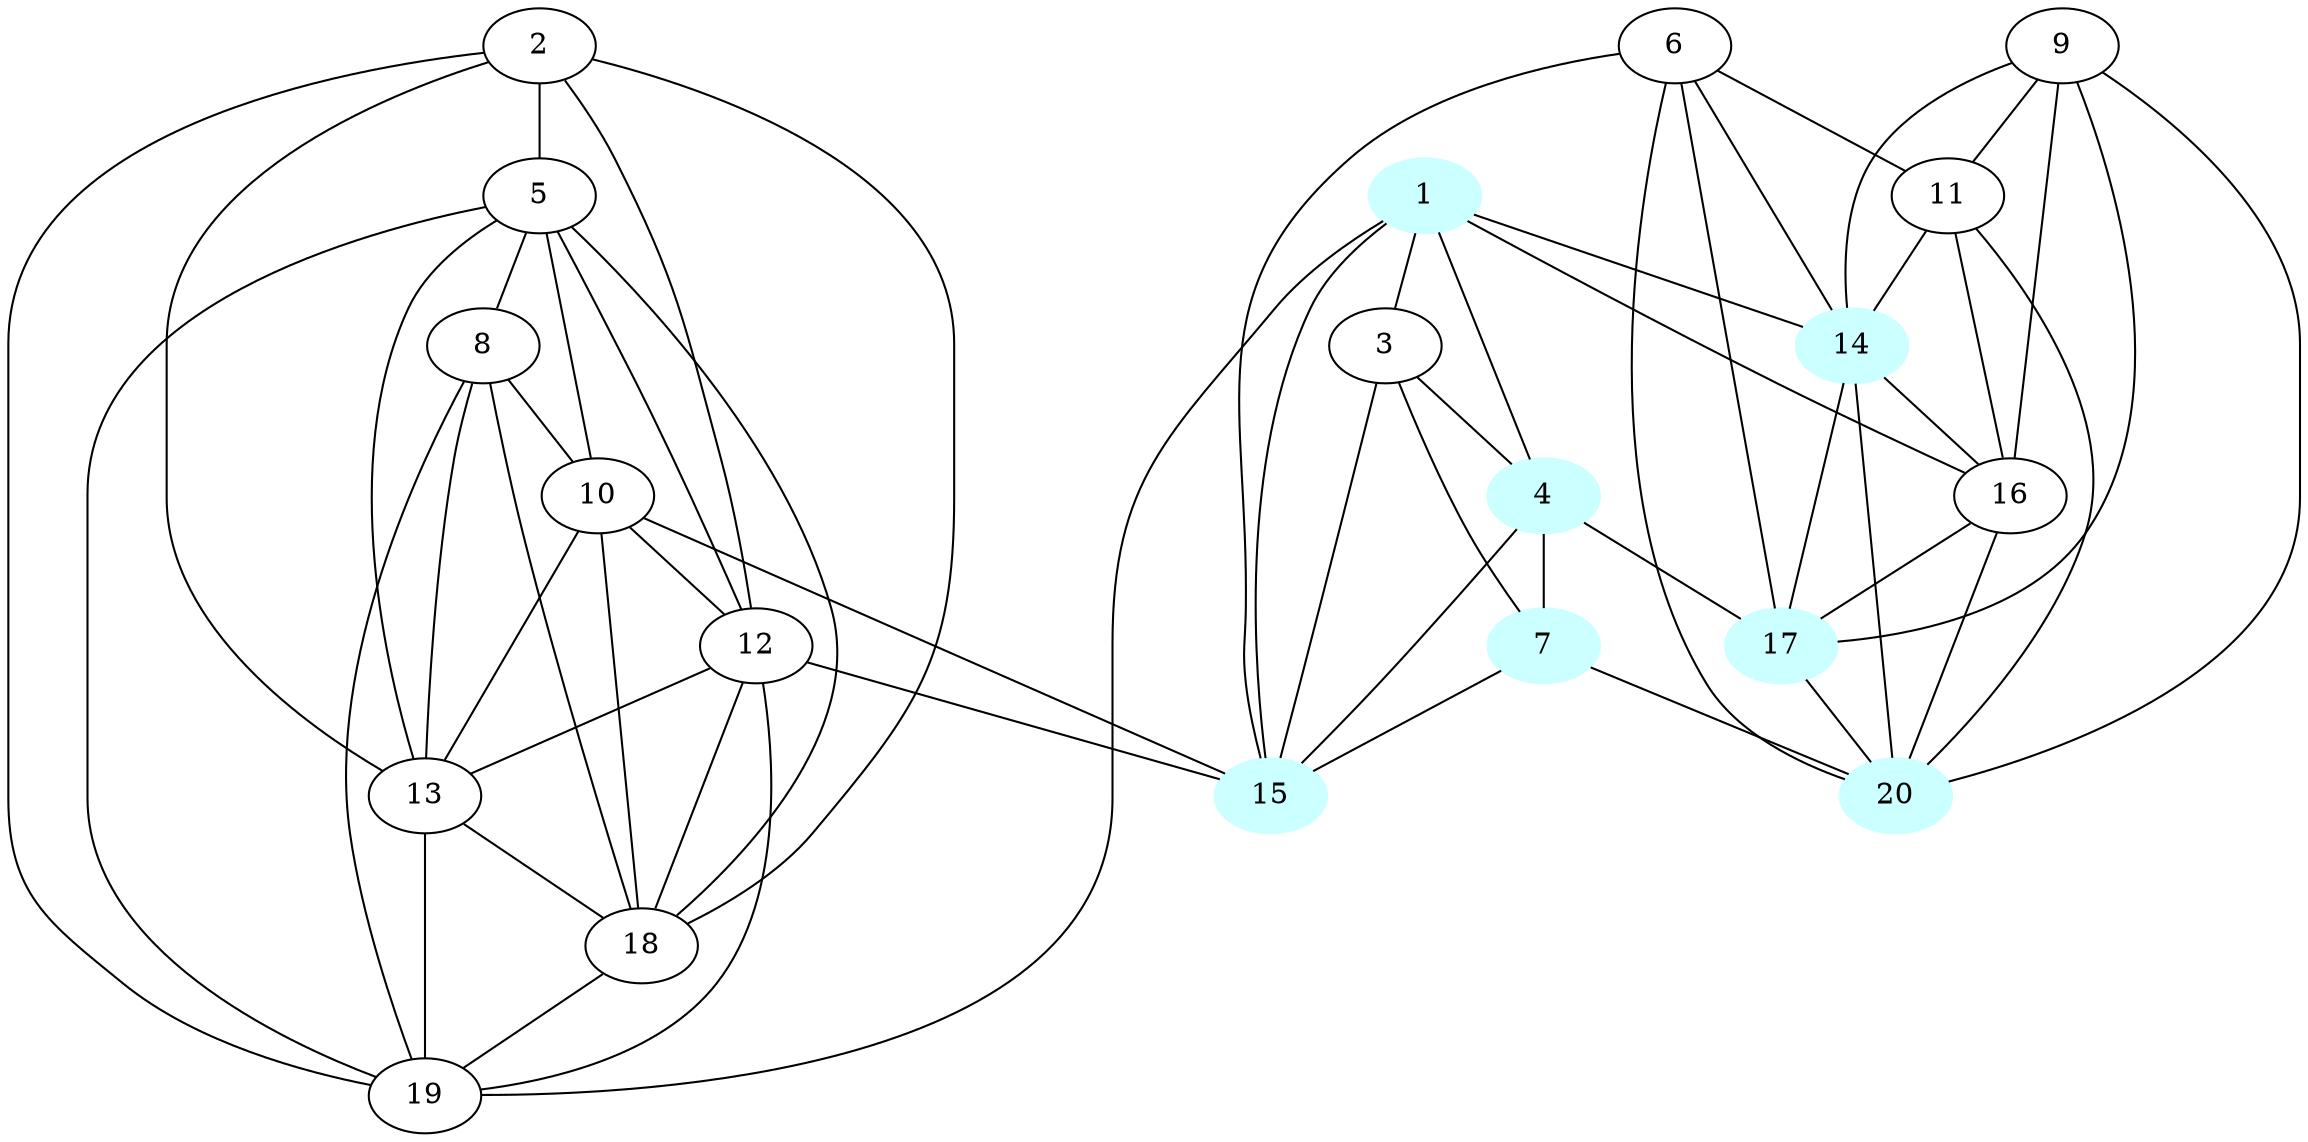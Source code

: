 graph G {
    1 [style=filled, color="#CCFFFF"];
    4 [style=filled, color="#CCFFFF"];
    7 [style=filled, color="#CCFFFF"];
    14 [style=filled, color="#CCFFFF"];
    15 [style=filled, color="#CCFFFF"];
    17 [style=filled, color="#CCFFFF"];
    20 [style=filled, color="#CCFFFF"];
    1 -- 3 [len= 2]
    1 -- 4 [len= 2]
    1 -- 14 [len= 2]
    1 -- 15 [len= 2]
    1 -- 16 [len= 2]
    1 -- 19 [len= 2]
    2 -- 5 [len= 2]
    2 -- 12 [len= 2]
    2 -- 13 [len= 2]
    2 -- 18 [len= 2]
    2 -- 19 [len= 2]
    3 -- 4 [len= 2]
    3 -- 7 [len= 2]
    3 -- 15 [len= 2]
    4 -- 7 [len= 2]
    4 -- 15 [len= 2]
    4 -- 17 [len= 2]
    5 -- 8 [len= 2]
    5 -- 10 [len= 2]
    5 -- 12 [len= 2]
    5 -- 13 [len= 2]
    5 -- 18 [len= 2]
    5 -- 19 [len= 2]
    6 -- 11 [len= 2]
    6 -- 14 [len= 2]
    6 -- 15 [len= 2]
    6 -- 17 [len= 2]
    6 -- 20 [len= 2]
    7 -- 15 [len= 2]
    7 -- 20 [len= 2]
    8 -- 10 [len= 2]
    8 -- 13 [len= 2]
    8 -- 18 [len= 2]
    8 -- 19 [len= 2]
    9 -- 11 [len= 2]
    9 -- 14 [len= 2]
    9 -- 16 [len= 2]
    9 -- 17 [len= 2]
    9 -- 20 [len= 2]
    10 -- 12 [len= 2]
    10 -- 13 [len= 2]
    10 -- 15 [len= 2]
    10 -- 18 [len= 2]
    11 -- 14 [len= 2]
    11 -- 16 [len= 2]
    11 -- 20 [len= 2]
    12 -- 13 [len= 2]
    12 -- 15 [len= 2]
    12 -- 18 [len= 2]
    12 -- 19 [len= 2]
    13 -- 18 [len= 2]
    13 -- 19 [len= 2]
    14 -- 16 [len= 2]
    14 -- 17 [len= 2]
    14 -- 20 [len= 2]
    16 -- 17 [len= 2]
    16 -- 20 [len= 2]
    17 -- 20 [len= 2]
    18 -- 19 [len= 2]
}
